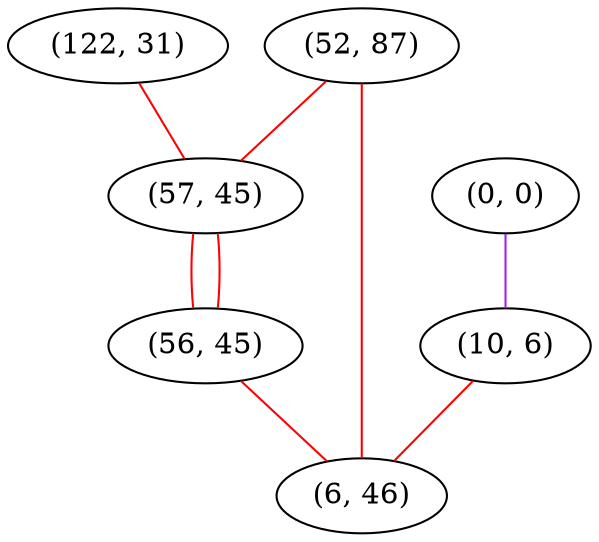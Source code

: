 graph "" {
"(52, 87)";
"(0, 0)";
"(10, 6)";
"(122, 31)";
"(57, 45)";
"(56, 45)";
"(6, 46)";
"(52, 87)" -- "(57, 45)"  [color=red, key=0, weight=1];
"(52, 87)" -- "(6, 46)"  [color=red, key=0, weight=1];
"(0, 0)" -- "(10, 6)"  [color=purple, key=0, weight=4];
"(10, 6)" -- "(6, 46)"  [color=red, key=0, weight=1];
"(122, 31)" -- "(57, 45)"  [color=red, key=0, weight=1];
"(57, 45)" -- "(56, 45)"  [color=red, key=0, weight=1];
"(57, 45)" -- "(56, 45)"  [color=red, key=1, weight=1];
"(56, 45)" -- "(6, 46)"  [color=red, key=0, weight=1];
}
